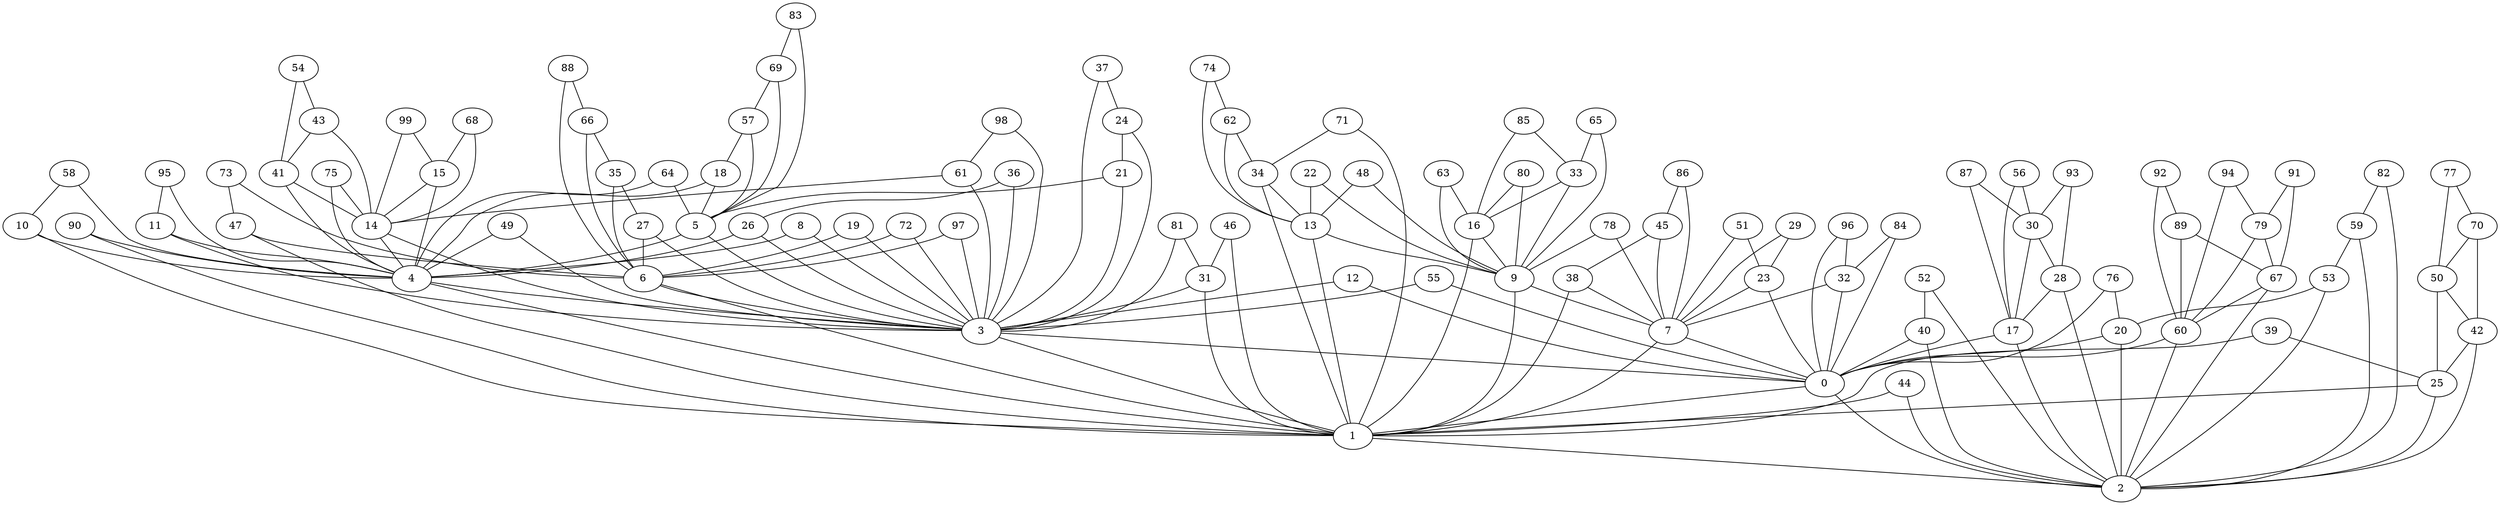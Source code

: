 graph {
	0 [label=0]
	1 [label=1]
	2 [label=2]
	3 [label=3]
	4 [label=4]
	5 [label=5]
	6 [label=6]
	7 [label=7]
	8 [label=8]
	9 [label=9]
	10 [label=10]
	11 [label=11]
	12 [label=12]
	13 [label=13]
	14 [label=14]
	15 [label=15]
	16 [label=16]
	17 [label=17]
	18 [label=18]
	19 [label=19]
	20 [label=20]
	21 [label=21]
	22 [label=22]
	23 [label=23]
	24 [label=24]
	25 [label=25]
	26 [label=26]
	27 [label=27]
	28 [label=28]
	29 [label=29]
	30 [label=30]
	31 [label=31]
	32 [label=32]
	33 [label=33]
	34 [label=34]
	35 [label=35]
	36 [label=36]
	37 [label=37]
	38 [label=38]
	39 [label=39]
	40 [label=40]
	41 [label=41]
	42 [label=42]
	43 [label=43]
	44 [label=44]
	45 [label=45]
	46 [label=46]
	47 [label=47]
	48 [label=48]
	49 [label=49]
	50 [label=50]
	51 [label=51]
	52 [label=52]
	53 [label=53]
	54 [label=54]
	55 [label=55]
	56 [label=56]
	57 [label=57]
	58 [label=58]
	59 [label=59]
	60 [label=60]
	61 [label=61]
	62 [label=62]
	63 [label=63]
	64 [label=64]
	65 [label=65]
	66 [label=66]
	67 [label=67]
	68 [label=68]
	69 [label=69]
	70 [label=70]
	71 [label=71]
	72 [label=72]
	73 [label=73]
	74 [label=74]
	75 [label=75]
	76 [label=76]
	77 [label=77]
	78 [label=78]
	79 [label=79]
	80 [label=80]
	81 [label=81]
	82 [label=82]
	83 [label=83]
	84 [label=84]
	85 [label=85]
	86 [label=86]
	87 [label=87]
	88 [label=88]
	89 [label=89]
	90 [label=90]
	91 [label=91]
	92 [label=92]
	93 [label=93]
	94 [label=94]
	95 [label=95]
	96 [label=96]
	97 [label=97]
	98 [label=98]
	99 [label=99]
	0 -- 1
	1 -- 2
	2 -- 0
	3 -- 0
	3 -- 1
	4 -- 3
	4 -- 1
	5 -- 4
	5 -- 3
	6 -- 3
	6 -- 1
	7 -- 0
	7 -- 1
	8 -- 4
	8 -- 3
	9 -- 7
	9 -- 1
	10 -- 4
	10 -- 1
	11 -- 4
	11 -- 3
	12 -- 3
	12 -- 0
	13 -- 9
	13 -- 1
	14 -- 4
	14 -- 3
	15 -- 14
	15 -- 4
	16 -- 9
	16 -- 1
	17 -- 2
	17 -- 0
	18 -- 5
	18 -- 4
	19 -- 6
	19 -- 3
	20 -- 2
	20 -- 0
	21 -- 5
	21 -- 3
	22 -- 13
	22 -- 9
	23 -- 7
	23 -- 0
	24 -- 21
	24 -- 3
	25 -- 1
	25 -- 2
	26 -- 4
	26 -- 3
	27 -- 6
	27 -- 3
	28 -- 17
	28 -- 2
	29 -- 23
	29 -- 7
	30 -- 28
	30 -- 17
	31 -- 3
	31 -- 1
	32 -- 7
	32 -- 0
	33 -- 16
	33 -- 9
	34 -- 13
	34 -- 1
	35 -- 27
	35 -- 6
	36 -- 26
	36 -- 3
	37 -- 24
	37 -- 3
	38 -- 7
	38 -- 1
	39 -- 25
	39 -- 1
	40 -- 2
	40 -- 0
	41 -- 14
	41 -- 4
	42 -- 25
	42 -- 2
	43 -- 41
	43 -- 14
	44 -- 1
	44 -- 2
	45 -- 38
	45 -- 7
	46 -- 31
	46 -- 1
	47 -- 6
	47 -- 1
	48 -- 13
	48 -- 9
	49 -- 4
	49 -- 3
	50 -- 42
	50 -- 25
	51 -- 23
	51 -- 7
	52 -- 40
	52 -- 2
	53 -- 20
	53 -- 2
	54 -- 43
	54 -- 41
	55 -- 3
	55 -- 0
	56 -- 30
	56 -- 17
	57 -- 18
	57 -- 5
	58 -- 10
	58 -- 4
	59 -- 53
	59 -- 2
	60 -- 2
	60 -- 0
	61 -- 14
	61 -- 3
	62 -- 34
	62 -- 13
	63 -- 16
	63 -- 9
	64 -- 5
	64 -- 4
	65 -- 33
	65 -- 9
	66 -- 35
	66 -- 6
	67 -- 60
	67 -- 2
	68 -- 15
	68 -- 14
	69 -- 57
	69 -- 5
	70 -- 50
	70 -- 42
	71 -- 34
	71 -- 1
	72 -- 6
	72 -- 3
	73 -- 47
	73 -- 6
	74 -- 62
	74 -- 13
	75 -- 14
	75 -- 4
	76 -- 20
	76 -- 0
	77 -- 70
	77 -- 50
	78 -- 9
	78 -- 7
	79 -- 67
	79 -- 60
	80 -- 16
	80 -- 9
	81 -- 31
	81 -- 3
	82 -- 59
	82 -- 2
	83 -- 69
	83 -- 5
	84 -- 32
	84 -- 0
	85 -- 33
	85 -- 16
	86 -- 45
	86 -- 7
	87 -- 30
	87 -- 17
	88 -- 66
	88 -- 6
	89 -- 67
	89 -- 60
	90 -- 4
	90 -- 1
	91 -- 79
	91 -- 67
	92 -- 89
	92 -- 60
	93 -- 30
	93 -- 28
	94 -- 79
	94 -- 60
	95 -- 11
	95 -- 4
	96 -- 32
	96 -- 0
	97 -- 6
	97 -- 3
	98 -- 61
	98 -- 3
	99 -- 15
	99 -- 14
}